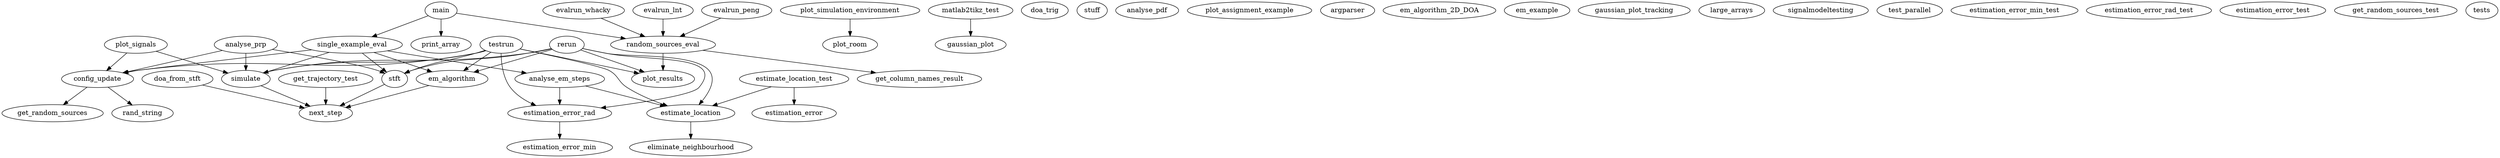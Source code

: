 /* Created by mdot for Matlab */
digraph m2html {
  config_update -> get_random_sources;
  config_update -> rand_string;
  em_algorithm -> next_step;
  estimate_location -> eliminate_neighbourhood;
  estimation_error_rad -> estimation_error_min;
  evalrun_lnt -> random_sources_eval;
  evalrun_peng -> random_sources_eval;
  evalrun_whacky -> random_sources_eval;
  main -> random_sources_eval;
  main -> single_example_eval;
  main -> print_array;
  random_sources_eval -> get_column_names_result;
  random_sources_eval -> plot_results;
  single_example_eval -> config_update;
  single_example_eval -> em_algorithm;
  single_example_eval -> analyse_em_steps;
  single_example_eval -> simulate;
  single_example_eval -> stft;
  doa_from_stft -> next_step;
  rerun -> em_algorithm;
  rerun -> estimate_location;
  rerun -> estimation_error_rad;
  rerun -> plot_results;
  rerun -> simulate;
  rerun -> stft;
  analyse_em_steps -> estimate_location;
  analyse_em_steps -> estimation_error_rad;
  analyse_prp -> config_update;
  analyse_prp -> simulate;
  analyse_prp -> stft;
  plot_signals -> config_update;
  plot_signals -> simulate;
  plot_simulation_environment -> plot_room;
  simulate -> next_step;
  matlab2tikz_test -> gaussian_plot;
  stft -> next_step;
  estimate_location_test -> estimate_location;
  estimate_location_test -> estimation_error;
  get_trajectory_test -> next_step;
  testrun -> config_update;
  testrun -> em_algorithm;
  testrun -> estimate_location;
  testrun -> estimation_error_rad;
  testrun -> plot_results;
  testrun -> simulate;
  testrun -> stft;

  config_update [URL="localisation/configuration/config_update.html"];
  get_random_sources [URL="localisation/configuration/get_random_sources.html"];
  em_algorithm [URL="localisation/em_algorithm.html"];
  estimate_location [URL="localisation/estimate_location.html"];
  estimation_error [URL="localisation/estimation_error.html"];
  estimation_error_min [URL="localisation/estimation_error_min.html"];
  estimation_error_rad [URL="localisation/estimation_error_rad.html"];
  evalrun_lnt [URL="localisation/evaluation/evalrun_lnt.html"];
  evalrun_peng [URL="localisation/evaluation/evalrun_peng.html"];
  evalrun_whacky [URL="localisation/evaluation/evalrun_whacky.html"];
  main [URL="localisation/evaluation/main.html"];
  random_sources_eval [URL="localisation/evaluation/random_sources_eval.html"];
  single_example_eval [URL="localisation/evaluation/single_example_eval.html"];
  doa_from_stft [URL="localisation/helpers/doa_from_stft.html"];
  doa_trig [URL="localisation/helpers/doa_trig.html"];
  eliminate_neighbourhood [URL="localisation/helpers/eliminate_neighbourhood.html"];
  get_column_names_result [URL="localisation/helpers/get_column_names_result.html"];
  next_step [URL="localisation/helpers/next_step.html"];
  rand_string [URL="localisation/helpers/rand_string.html"];
  rerun [URL="localisation/helpers/rerun.html"];
  stuff [URL="localisation/helpers/stuff.html"];
  analyse_em_steps [URL="localisation/plotting/analyse_em_steps.html"];
  analyse_pdf [URL="localisation/plotting/analyse_pdf.html"];
  analyse_prp [URL="localisation/plotting/analyse_prp.html"];
  plot_assignment_example [URL="localisation/plotting/plot_assignment_example.html"];
  plot_results [URL="localisation/plotting/plot_results.html"];
  plot_room [URL="localisation/plotting/plot_room.html"];
  plot_signals [URL="localisation/plotting/plot_signals.html"];
  plot_simulation_environment [URL="localisation/plotting/plot_simulation_environment.html"];
  simulate [URL="localisation/simulate.html"];
  argparser [URL="localisation/snippets/argparser.html"];
  em_algorithm_2D_DOA [URL="localisation/snippets/em_algorithm_2D_DOA.html"];
  em_example [URL="localisation/snippets/em_example.html"];
  gaussian_plot [URL="localisation/snippets/gaussian_plot.html"];
  gaussian_plot_tracking [URL="localisation/snippets/gaussian_plot_tracking.html"];
  large_arrays [URL="localisation/snippets/large_arrays.html"];
  matlab2tikz_test [URL="localisation/snippets/matlab2tikz_test.html"];
  print_array [URL="localisation/snippets/print_array.html"];
  signalmodeltesting [URL="localisation/snippets/signalmodeltesting.html"];
  test_parallel [URL="localisation/snippets/test_parallel.html"];
  stft [URL="localisation/stft.html"];
  estimate_location_test [URL="localisation/testing/estimate_location_test.html"];
  estimation_error_min_test [URL="localisation/testing/estimation_error_min_test.html"];
  estimation_error_rad_test [URL="localisation/testing/estimation_error_rad_test.html"];
  estimation_error_test [URL="localisation/testing/estimation_error_test.html"];
  get_random_sources_test [URL="localisation/testing/get_random_sources_test.html"];
  get_trajectory_test [URL="localisation/testing/get_trajectory_test.html"];
  tests [URL="localisation/testing/tests.html"];
  testrun [URL="localisation/testrun.html"];
}
